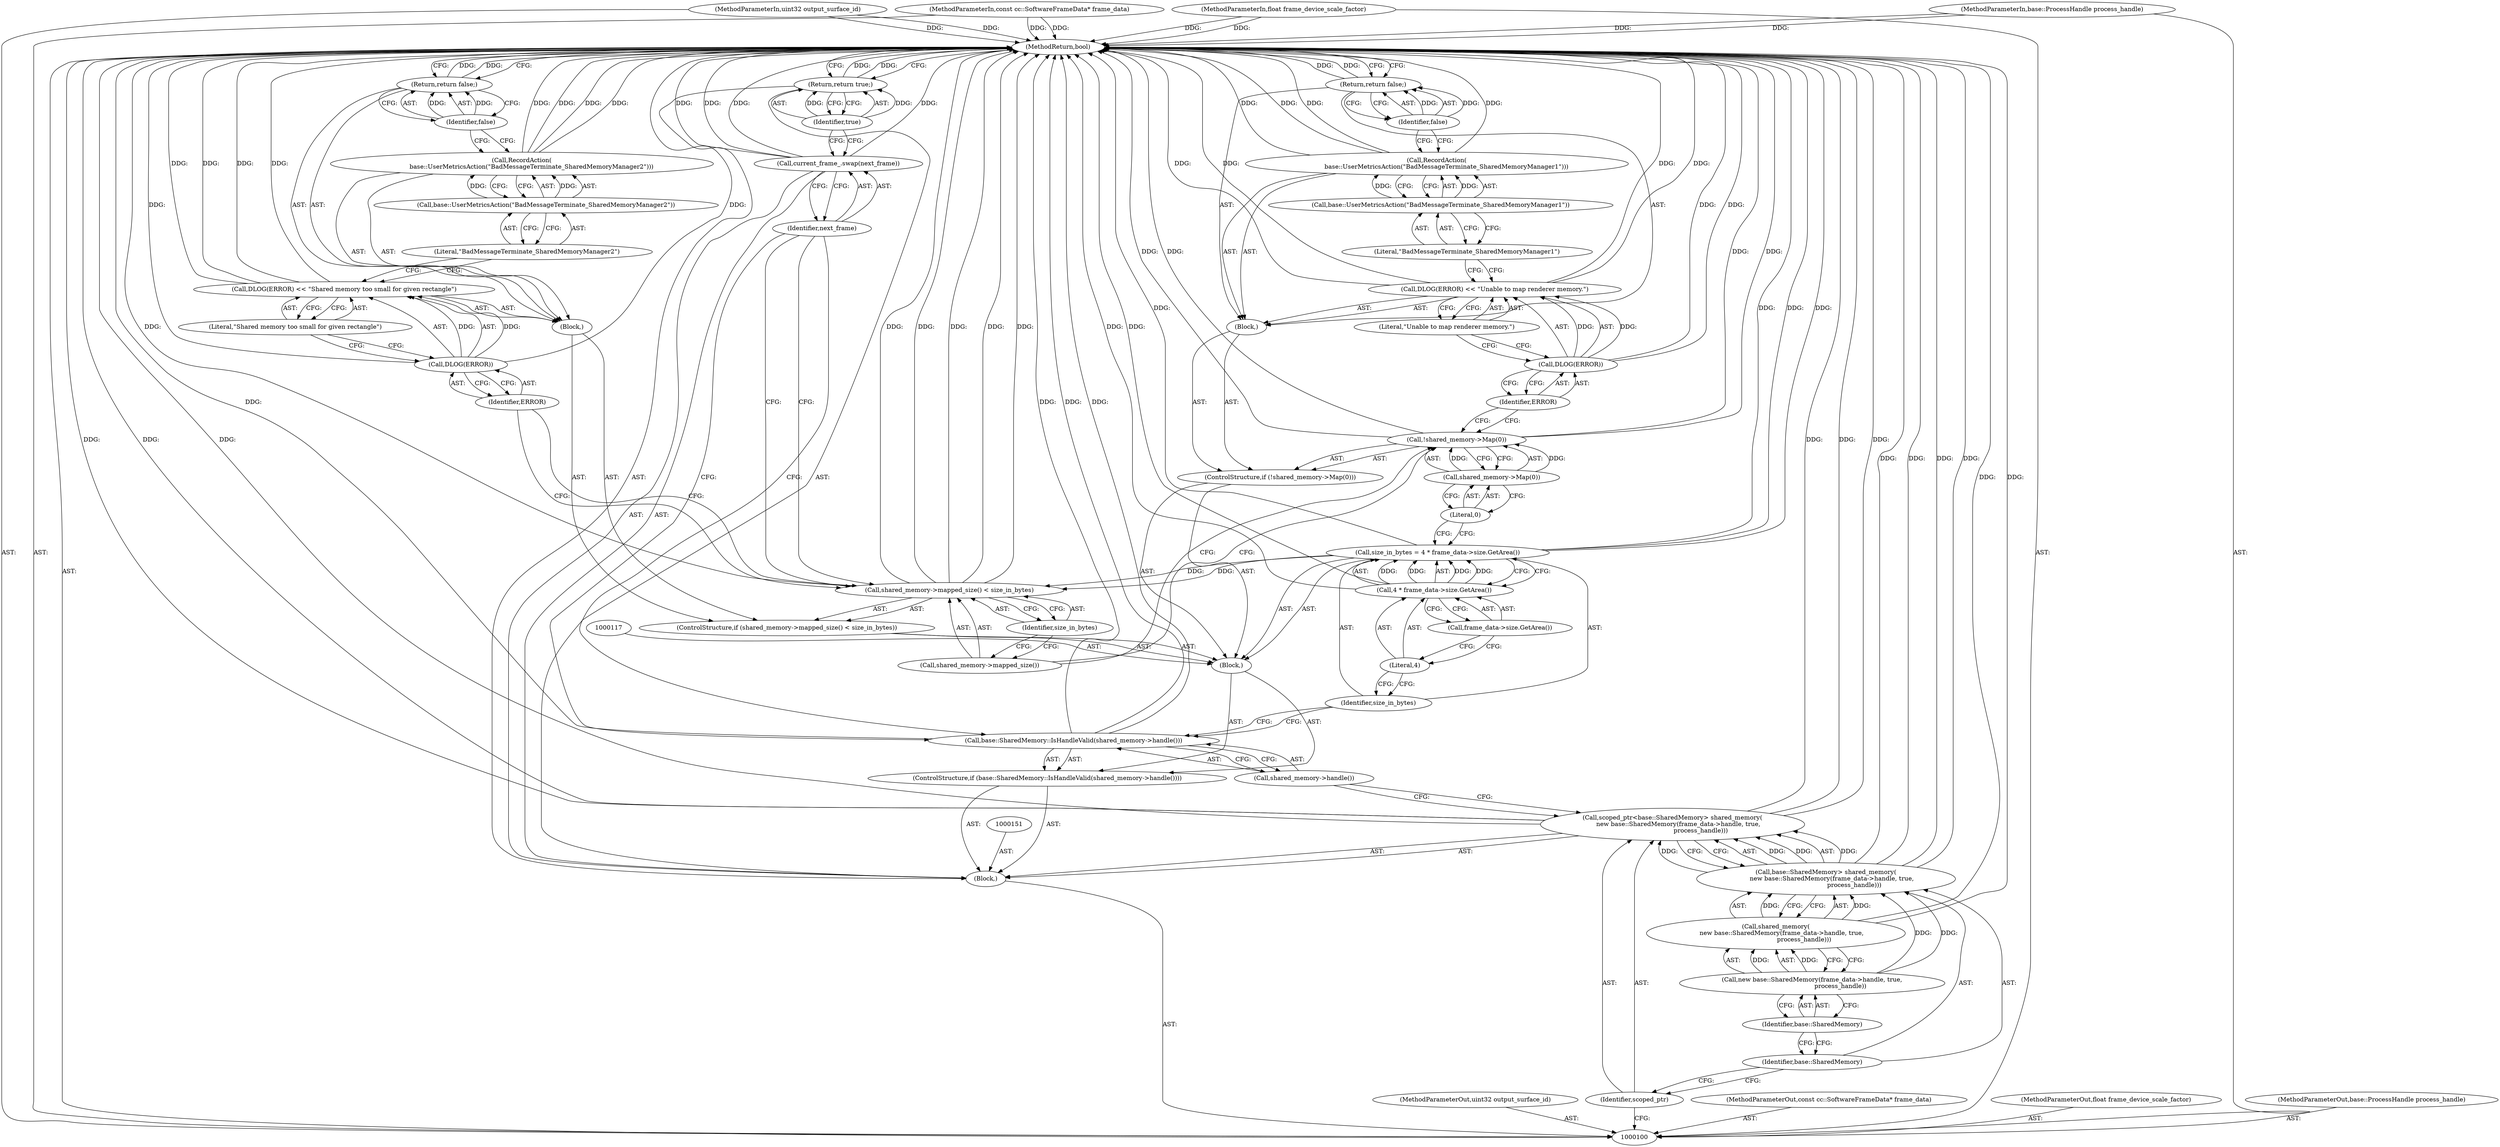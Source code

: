 digraph "1_Chrome_ea994548ed483e234a6fadd0cbdfa10d58b75cef" {
"1000156" [label="(MethodReturn,bool)"];
"1000113" [label="(ControlStructure,if (base::SharedMemory::IsHandleValid(shared_memory->handle())))"];
"1000115" [label="(Call,shared_memory->handle())"];
"1000114" [label="(Call,base::SharedMemory::IsHandleValid(shared_memory->handle()))"];
"1000118" [label="(Call,size_in_bytes = 4 * frame_data->size.GetArea())"];
"1000119" [label="(Identifier,size_in_bytes)"];
"1000120" [label="(Call,4 * frame_data->size.GetArea())"];
"1000121" [label="(Literal,4)"];
"1000122" [label="(Call,frame_data->size.GetArea())"];
"1000116" [label="(Block,)"];
"1000125" [label="(Call,shared_memory->Map(0))"];
"1000126" [label="(Literal,0)"];
"1000127" [label="(Block,)"];
"1000123" [label="(ControlStructure,if (!shared_memory->Map(0)))"];
"1000124" [label="(Call,!shared_memory->Map(0))"];
"1000101" [label="(MethodParameterIn,uint32 output_surface_id)"];
"1000239" [label="(MethodParameterOut,uint32 output_surface_id)"];
"1000130" [label="(Identifier,ERROR)"];
"1000131" [label="(Literal,\"Unable to map renderer memory.\")"];
"1000128" [label="(Call,DLOG(ERROR) << \"Unable to map renderer memory.\")"];
"1000129" [label="(Call,DLOG(ERROR))"];
"1000132" [label="(Call,RecordAction(\n          base::UserMetricsAction(\"BadMessageTerminate_SharedMemoryManager1\")))"];
"1000133" [label="(Call,base::UserMetricsAction(\"BadMessageTerminate_SharedMemoryManager1\"))"];
"1000134" [label="(Literal,\"BadMessageTerminate_SharedMemoryManager1\")"];
"1000136" [label="(Identifier,false)"];
"1000135" [label="(Return,return false;)"];
"1000140" [label="(Identifier,size_in_bytes)"];
"1000137" [label="(ControlStructure,if (shared_memory->mapped_size() < size_in_bytes))"];
"1000141" [label="(Block,)"];
"1000138" [label="(Call,shared_memory->mapped_size() < size_in_bytes)"];
"1000139" [label="(Call,shared_memory->mapped_size())"];
"1000144" [label="(Identifier,ERROR)"];
"1000145" [label="(Literal,\"Shared memory too small for given rectangle\")"];
"1000142" [label="(Call,DLOG(ERROR) << \"Shared memory too small for given rectangle\")"];
"1000143" [label="(Call,DLOG(ERROR))"];
"1000146" [label="(Call,RecordAction(\n          base::UserMetricsAction(\"BadMessageTerminate_SharedMemoryManager2\")))"];
"1000147" [label="(Call,base::UserMetricsAction(\"BadMessageTerminate_SharedMemoryManager2\"))"];
"1000148" [label="(Literal,\"BadMessageTerminate_SharedMemoryManager2\")"];
"1000102" [label="(MethodParameterIn,const cc::SoftwareFrameData* frame_data)"];
"1000240" [label="(MethodParameterOut,const cc::SoftwareFrameData* frame_data)"];
"1000150" [label="(Identifier,false)"];
"1000149" [label="(Return,return false;)"];
"1000103" [label="(MethodParameterIn,float frame_device_scale_factor)"];
"1000241" [label="(MethodParameterOut,float frame_device_scale_factor)"];
"1000152" [label="(Call,current_frame_.swap(next_frame))"];
"1000153" [label="(Identifier,next_frame)"];
"1000104" [label="(MethodParameterIn,base::ProcessHandle process_handle)"];
"1000242" [label="(MethodParameterOut,base::ProcessHandle process_handle)"];
"1000105" [label="(Block,)"];
"1000154" [label="(Return,return true;)"];
"1000155" [label="(Identifier,true)"];
"1000108" [label="(Call,base::SharedMemory> shared_memory(\n      new base::SharedMemory(frame_data->handle, true,\n                             process_handle)))"];
"1000109" [label="(Identifier,base::SharedMemory)"];
"1000106" [label="(Call,scoped_ptr<base::SharedMemory> shared_memory(\n      new base::SharedMemory(frame_data->handle, true,\n                             process_handle)))"];
"1000107" [label="(Identifier,scoped_ptr)"];
"1000110" [label="(Call,shared_memory(\n      new base::SharedMemory(frame_data->handle, true,\n                             process_handle)))"];
"1000112" [label="(Identifier,base::SharedMemory)"];
"1000111" [label="(Call,new base::SharedMemory(frame_data->handle, true,\n                             process_handle))"];
"1000156" -> "1000100"  [label="AST: "];
"1000156" -> "1000135"  [label="CFG: "];
"1000156" -> "1000149"  [label="CFG: "];
"1000156" -> "1000154"  [label="CFG: "];
"1000149" -> "1000156"  [label="DDG: "];
"1000129" -> "1000156"  [label="DDG: "];
"1000142" -> "1000156"  [label="DDG: "];
"1000142" -> "1000156"  [label="DDG: "];
"1000124" -> "1000156"  [label="DDG: "];
"1000124" -> "1000156"  [label="DDG: "];
"1000106" -> "1000156"  [label="DDG: "];
"1000106" -> "1000156"  [label="DDG: "];
"1000106" -> "1000156"  [label="DDG: "];
"1000104" -> "1000156"  [label="DDG: "];
"1000114" -> "1000156"  [label="DDG: "];
"1000114" -> "1000156"  [label="DDG: "];
"1000152" -> "1000156"  [label="DDG: "];
"1000152" -> "1000156"  [label="DDG: "];
"1000118" -> "1000156"  [label="DDG: "];
"1000118" -> "1000156"  [label="DDG: "];
"1000146" -> "1000156"  [label="DDG: "];
"1000146" -> "1000156"  [label="DDG: "];
"1000132" -> "1000156"  [label="DDG: "];
"1000132" -> "1000156"  [label="DDG: "];
"1000138" -> "1000156"  [label="DDG: "];
"1000138" -> "1000156"  [label="DDG: "];
"1000138" -> "1000156"  [label="DDG: "];
"1000128" -> "1000156"  [label="DDG: "];
"1000128" -> "1000156"  [label="DDG: "];
"1000103" -> "1000156"  [label="DDG: "];
"1000143" -> "1000156"  [label="DDG: "];
"1000102" -> "1000156"  [label="DDG: "];
"1000101" -> "1000156"  [label="DDG: "];
"1000108" -> "1000156"  [label="DDG: "];
"1000108" -> "1000156"  [label="DDG: "];
"1000120" -> "1000156"  [label="DDG: "];
"1000110" -> "1000156"  [label="DDG: "];
"1000154" -> "1000156"  [label="DDG: "];
"1000135" -> "1000156"  [label="DDG: "];
"1000113" -> "1000105"  [label="AST: "];
"1000114" -> "1000113"  [label="AST: "];
"1000116" -> "1000113"  [label="AST: "];
"1000115" -> "1000114"  [label="AST: "];
"1000115" -> "1000106"  [label="CFG: "];
"1000114" -> "1000115"  [label="CFG: "];
"1000114" -> "1000113"  [label="AST: "];
"1000114" -> "1000115"  [label="CFG: "];
"1000115" -> "1000114"  [label="AST: "];
"1000119" -> "1000114"  [label="CFG: "];
"1000153" -> "1000114"  [label="CFG: "];
"1000114" -> "1000156"  [label="DDG: "];
"1000114" -> "1000156"  [label="DDG: "];
"1000118" -> "1000116"  [label="AST: "];
"1000118" -> "1000120"  [label="CFG: "];
"1000119" -> "1000118"  [label="AST: "];
"1000120" -> "1000118"  [label="AST: "];
"1000126" -> "1000118"  [label="CFG: "];
"1000118" -> "1000156"  [label="DDG: "];
"1000118" -> "1000156"  [label="DDG: "];
"1000120" -> "1000118"  [label="DDG: "];
"1000120" -> "1000118"  [label="DDG: "];
"1000118" -> "1000138"  [label="DDG: "];
"1000119" -> "1000118"  [label="AST: "];
"1000119" -> "1000114"  [label="CFG: "];
"1000121" -> "1000119"  [label="CFG: "];
"1000120" -> "1000118"  [label="AST: "];
"1000120" -> "1000122"  [label="CFG: "];
"1000121" -> "1000120"  [label="AST: "];
"1000122" -> "1000120"  [label="AST: "];
"1000118" -> "1000120"  [label="CFG: "];
"1000120" -> "1000156"  [label="DDG: "];
"1000120" -> "1000118"  [label="DDG: "];
"1000120" -> "1000118"  [label="DDG: "];
"1000121" -> "1000120"  [label="AST: "];
"1000121" -> "1000119"  [label="CFG: "];
"1000122" -> "1000121"  [label="CFG: "];
"1000122" -> "1000120"  [label="AST: "];
"1000122" -> "1000121"  [label="CFG: "];
"1000120" -> "1000122"  [label="CFG: "];
"1000116" -> "1000113"  [label="AST: "];
"1000117" -> "1000116"  [label="AST: "];
"1000118" -> "1000116"  [label="AST: "];
"1000123" -> "1000116"  [label="AST: "];
"1000137" -> "1000116"  [label="AST: "];
"1000125" -> "1000124"  [label="AST: "];
"1000125" -> "1000126"  [label="CFG: "];
"1000126" -> "1000125"  [label="AST: "];
"1000124" -> "1000125"  [label="CFG: "];
"1000125" -> "1000124"  [label="DDG: "];
"1000126" -> "1000125"  [label="AST: "];
"1000126" -> "1000118"  [label="CFG: "];
"1000125" -> "1000126"  [label="CFG: "];
"1000127" -> "1000123"  [label="AST: "];
"1000128" -> "1000127"  [label="AST: "];
"1000132" -> "1000127"  [label="AST: "];
"1000135" -> "1000127"  [label="AST: "];
"1000123" -> "1000116"  [label="AST: "];
"1000124" -> "1000123"  [label="AST: "];
"1000127" -> "1000123"  [label="AST: "];
"1000124" -> "1000123"  [label="AST: "];
"1000124" -> "1000125"  [label="CFG: "];
"1000125" -> "1000124"  [label="AST: "];
"1000130" -> "1000124"  [label="CFG: "];
"1000139" -> "1000124"  [label="CFG: "];
"1000124" -> "1000156"  [label="DDG: "];
"1000124" -> "1000156"  [label="DDG: "];
"1000125" -> "1000124"  [label="DDG: "];
"1000101" -> "1000100"  [label="AST: "];
"1000101" -> "1000156"  [label="DDG: "];
"1000239" -> "1000100"  [label="AST: "];
"1000130" -> "1000129"  [label="AST: "];
"1000130" -> "1000124"  [label="CFG: "];
"1000129" -> "1000130"  [label="CFG: "];
"1000131" -> "1000128"  [label="AST: "];
"1000131" -> "1000129"  [label="CFG: "];
"1000128" -> "1000131"  [label="CFG: "];
"1000128" -> "1000127"  [label="AST: "];
"1000128" -> "1000131"  [label="CFG: "];
"1000129" -> "1000128"  [label="AST: "];
"1000131" -> "1000128"  [label="AST: "];
"1000134" -> "1000128"  [label="CFG: "];
"1000128" -> "1000156"  [label="DDG: "];
"1000128" -> "1000156"  [label="DDG: "];
"1000129" -> "1000128"  [label="DDG: "];
"1000129" -> "1000128"  [label="AST: "];
"1000129" -> "1000130"  [label="CFG: "];
"1000130" -> "1000129"  [label="AST: "];
"1000131" -> "1000129"  [label="CFG: "];
"1000129" -> "1000156"  [label="DDG: "];
"1000129" -> "1000128"  [label="DDG: "];
"1000132" -> "1000127"  [label="AST: "];
"1000132" -> "1000133"  [label="CFG: "];
"1000133" -> "1000132"  [label="AST: "];
"1000136" -> "1000132"  [label="CFG: "];
"1000132" -> "1000156"  [label="DDG: "];
"1000132" -> "1000156"  [label="DDG: "];
"1000133" -> "1000132"  [label="DDG: "];
"1000133" -> "1000132"  [label="AST: "];
"1000133" -> "1000134"  [label="CFG: "];
"1000134" -> "1000133"  [label="AST: "];
"1000132" -> "1000133"  [label="CFG: "];
"1000133" -> "1000132"  [label="DDG: "];
"1000134" -> "1000133"  [label="AST: "];
"1000134" -> "1000128"  [label="CFG: "];
"1000133" -> "1000134"  [label="CFG: "];
"1000136" -> "1000135"  [label="AST: "];
"1000136" -> "1000132"  [label="CFG: "];
"1000135" -> "1000136"  [label="CFG: "];
"1000136" -> "1000135"  [label="DDG: "];
"1000135" -> "1000127"  [label="AST: "];
"1000135" -> "1000136"  [label="CFG: "];
"1000136" -> "1000135"  [label="AST: "];
"1000156" -> "1000135"  [label="CFG: "];
"1000135" -> "1000156"  [label="DDG: "];
"1000136" -> "1000135"  [label="DDG: "];
"1000140" -> "1000138"  [label="AST: "];
"1000140" -> "1000139"  [label="CFG: "];
"1000138" -> "1000140"  [label="CFG: "];
"1000137" -> "1000116"  [label="AST: "];
"1000138" -> "1000137"  [label="AST: "];
"1000141" -> "1000137"  [label="AST: "];
"1000141" -> "1000137"  [label="AST: "];
"1000142" -> "1000141"  [label="AST: "];
"1000146" -> "1000141"  [label="AST: "];
"1000149" -> "1000141"  [label="AST: "];
"1000138" -> "1000137"  [label="AST: "];
"1000138" -> "1000140"  [label="CFG: "];
"1000139" -> "1000138"  [label="AST: "];
"1000140" -> "1000138"  [label="AST: "];
"1000144" -> "1000138"  [label="CFG: "];
"1000153" -> "1000138"  [label="CFG: "];
"1000138" -> "1000156"  [label="DDG: "];
"1000138" -> "1000156"  [label="DDG: "];
"1000138" -> "1000156"  [label="DDG: "];
"1000118" -> "1000138"  [label="DDG: "];
"1000139" -> "1000138"  [label="AST: "];
"1000139" -> "1000124"  [label="CFG: "];
"1000140" -> "1000139"  [label="CFG: "];
"1000144" -> "1000143"  [label="AST: "];
"1000144" -> "1000138"  [label="CFG: "];
"1000143" -> "1000144"  [label="CFG: "];
"1000145" -> "1000142"  [label="AST: "];
"1000145" -> "1000143"  [label="CFG: "];
"1000142" -> "1000145"  [label="CFG: "];
"1000142" -> "1000141"  [label="AST: "];
"1000142" -> "1000145"  [label="CFG: "];
"1000143" -> "1000142"  [label="AST: "];
"1000145" -> "1000142"  [label="AST: "];
"1000148" -> "1000142"  [label="CFG: "];
"1000142" -> "1000156"  [label="DDG: "];
"1000142" -> "1000156"  [label="DDG: "];
"1000143" -> "1000142"  [label="DDG: "];
"1000143" -> "1000142"  [label="AST: "];
"1000143" -> "1000144"  [label="CFG: "];
"1000144" -> "1000143"  [label="AST: "];
"1000145" -> "1000143"  [label="CFG: "];
"1000143" -> "1000156"  [label="DDG: "];
"1000143" -> "1000142"  [label="DDG: "];
"1000146" -> "1000141"  [label="AST: "];
"1000146" -> "1000147"  [label="CFG: "];
"1000147" -> "1000146"  [label="AST: "];
"1000150" -> "1000146"  [label="CFG: "];
"1000146" -> "1000156"  [label="DDG: "];
"1000146" -> "1000156"  [label="DDG: "];
"1000147" -> "1000146"  [label="DDG: "];
"1000147" -> "1000146"  [label="AST: "];
"1000147" -> "1000148"  [label="CFG: "];
"1000148" -> "1000147"  [label="AST: "];
"1000146" -> "1000147"  [label="CFG: "];
"1000147" -> "1000146"  [label="DDG: "];
"1000148" -> "1000147"  [label="AST: "];
"1000148" -> "1000142"  [label="CFG: "];
"1000147" -> "1000148"  [label="CFG: "];
"1000102" -> "1000100"  [label="AST: "];
"1000102" -> "1000156"  [label="DDG: "];
"1000240" -> "1000100"  [label="AST: "];
"1000150" -> "1000149"  [label="AST: "];
"1000150" -> "1000146"  [label="CFG: "];
"1000149" -> "1000150"  [label="CFG: "];
"1000150" -> "1000149"  [label="DDG: "];
"1000149" -> "1000141"  [label="AST: "];
"1000149" -> "1000150"  [label="CFG: "];
"1000150" -> "1000149"  [label="AST: "];
"1000156" -> "1000149"  [label="CFG: "];
"1000149" -> "1000156"  [label="DDG: "];
"1000150" -> "1000149"  [label="DDG: "];
"1000103" -> "1000100"  [label="AST: "];
"1000103" -> "1000156"  [label="DDG: "];
"1000241" -> "1000100"  [label="AST: "];
"1000152" -> "1000105"  [label="AST: "];
"1000152" -> "1000153"  [label="CFG: "];
"1000153" -> "1000152"  [label="AST: "];
"1000155" -> "1000152"  [label="CFG: "];
"1000152" -> "1000156"  [label="DDG: "];
"1000152" -> "1000156"  [label="DDG: "];
"1000153" -> "1000152"  [label="AST: "];
"1000153" -> "1000138"  [label="CFG: "];
"1000153" -> "1000114"  [label="CFG: "];
"1000152" -> "1000153"  [label="CFG: "];
"1000104" -> "1000100"  [label="AST: "];
"1000104" -> "1000156"  [label="DDG: "];
"1000242" -> "1000100"  [label="AST: "];
"1000105" -> "1000100"  [label="AST: "];
"1000106" -> "1000105"  [label="AST: "];
"1000113" -> "1000105"  [label="AST: "];
"1000151" -> "1000105"  [label="AST: "];
"1000152" -> "1000105"  [label="AST: "];
"1000154" -> "1000105"  [label="AST: "];
"1000154" -> "1000105"  [label="AST: "];
"1000154" -> "1000155"  [label="CFG: "];
"1000155" -> "1000154"  [label="AST: "];
"1000156" -> "1000154"  [label="CFG: "];
"1000154" -> "1000156"  [label="DDG: "];
"1000155" -> "1000154"  [label="DDG: "];
"1000155" -> "1000154"  [label="AST: "];
"1000155" -> "1000152"  [label="CFG: "];
"1000154" -> "1000155"  [label="CFG: "];
"1000155" -> "1000154"  [label="DDG: "];
"1000108" -> "1000106"  [label="AST: "];
"1000108" -> "1000110"  [label="CFG: "];
"1000109" -> "1000108"  [label="AST: "];
"1000110" -> "1000108"  [label="AST: "];
"1000106" -> "1000108"  [label="CFG: "];
"1000108" -> "1000156"  [label="DDG: "];
"1000108" -> "1000156"  [label="DDG: "];
"1000108" -> "1000106"  [label="DDG: "];
"1000108" -> "1000106"  [label="DDG: "];
"1000111" -> "1000108"  [label="DDG: "];
"1000110" -> "1000108"  [label="DDG: "];
"1000109" -> "1000108"  [label="AST: "];
"1000109" -> "1000107"  [label="CFG: "];
"1000112" -> "1000109"  [label="CFG: "];
"1000106" -> "1000105"  [label="AST: "];
"1000106" -> "1000108"  [label="CFG: "];
"1000107" -> "1000106"  [label="AST: "];
"1000108" -> "1000106"  [label="AST: "];
"1000115" -> "1000106"  [label="CFG: "];
"1000106" -> "1000156"  [label="DDG: "];
"1000106" -> "1000156"  [label="DDG: "];
"1000106" -> "1000156"  [label="DDG: "];
"1000108" -> "1000106"  [label="DDG: "];
"1000108" -> "1000106"  [label="DDG: "];
"1000107" -> "1000106"  [label="AST: "];
"1000107" -> "1000100"  [label="CFG: "];
"1000109" -> "1000107"  [label="CFG: "];
"1000110" -> "1000108"  [label="AST: "];
"1000110" -> "1000111"  [label="CFG: "];
"1000111" -> "1000110"  [label="AST: "];
"1000108" -> "1000110"  [label="CFG: "];
"1000110" -> "1000156"  [label="DDG: "];
"1000110" -> "1000108"  [label="DDG: "];
"1000111" -> "1000110"  [label="DDG: "];
"1000112" -> "1000111"  [label="AST: "];
"1000112" -> "1000109"  [label="CFG: "];
"1000111" -> "1000112"  [label="CFG: "];
"1000111" -> "1000110"  [label="AST: "];
"1000111" -> "1000112"  [label="CFG: "];
"1000112" -> "1000111"  [label="AST: "];
"1000110" -> "1000111"  [label="CFG: "];
"1000111" -> "1000108"  [label="DDG: "];
"1000111" -> "1000110"  [label="DDG: "];
}
